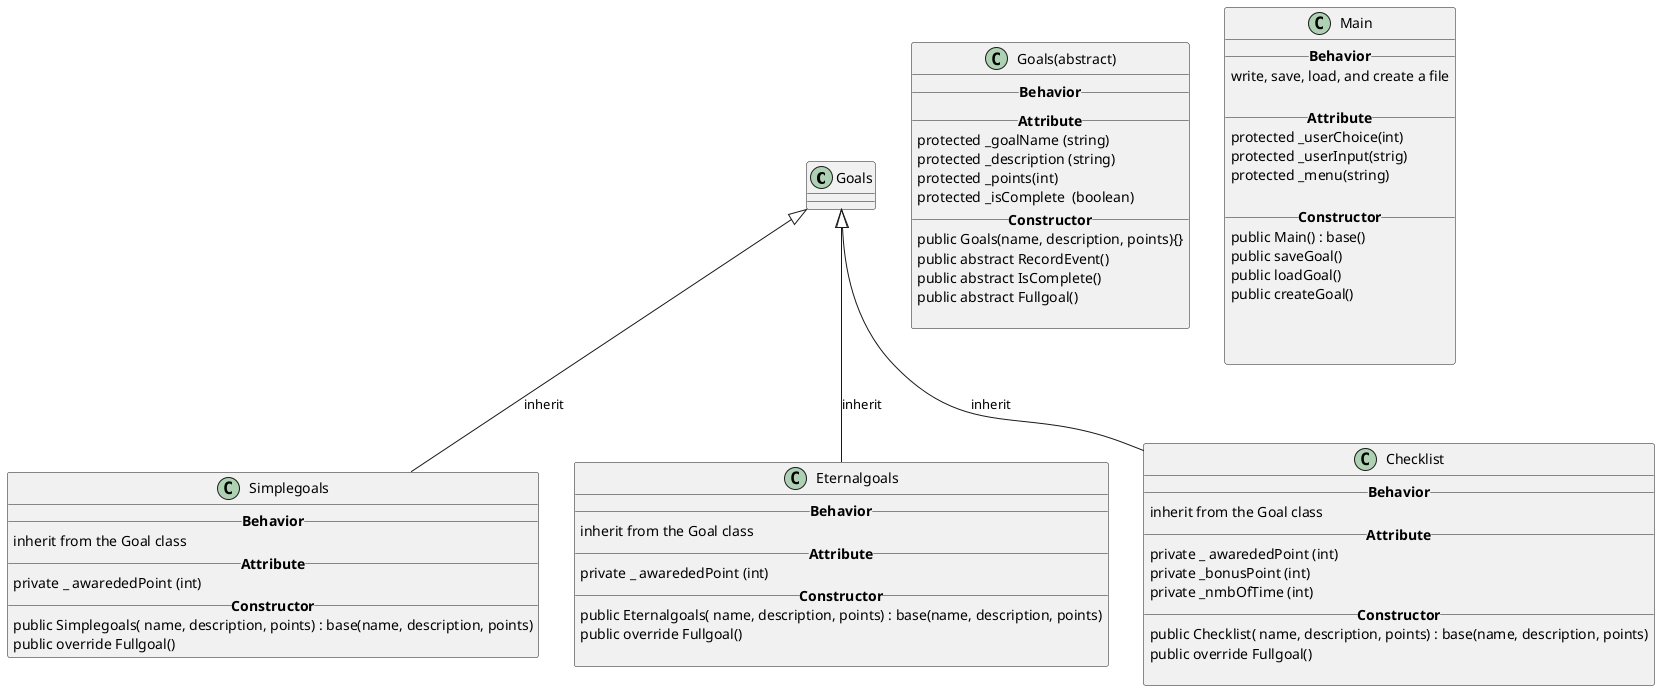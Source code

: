 @startuml teamgoals
Goals <|-- Simplegoals : inherit 
Goals<|-- Eternalgoals : inherit 
Goals <|--Checklist : inherit 
    
    
    class Goals(abstract)
    {
        __**Behavior**__
        __**Attribute**__
        protected _goalName (string)
        protected _description (string)
        protected _points(int)
        protected _isComplete  (boolean)
        __**Constructor**__
        public Goals(name, description, points){}
        public abstract RecordEvent()
        public abstract IsComplete()
        public abstract Fullgoal()

    }
    class Simplegoals
    {
        __**Behavior**__
        inherit from the Goal class
        __**Attribute**__
        private _ awarededPoint (int)
        __**Constructor**__
        public Simplegoals( name, description, points) : base(name, description, points)
        public override Fullgoal()
    }
    class Eternalgoals
    {
        __**Behavior**__
        inherit from the Goal class
        __**Attribute**__
        private _ awarededPoint (int)
        __**Constructor**__
        public Eternalgoals( name, description, points) : base(name, description, points)
        public override Fullgoal()

    }
    class Checklist
    {
        __**Behavior**__
        inherit from the Goal class
        __**Attribute**__
        private _ awarededPoint (int)
        private _bonusPoint (int)
        private _nmbOfTime (int)
        __**Constructor**__
        public Checklist( name, description, points) : base(name, description, points)
        public override Fullgoal()

    }
    class Main
    {
        __**Behavior**__
        write, save, load, and create a file

        __**Attribute**__
        protected _userChoice(int)
        protected _userInput(strig)
        protected _menu(string)

        __**Constructor**__
        public Main() : base()
        public saveGoal()
        public loadGoal()
        public createGoal()



    }
@enduml